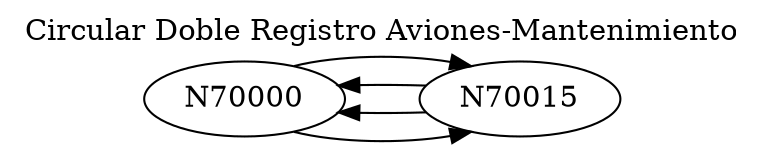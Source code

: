 digraph G { rankdir=LR; node [shape=oval];
labelloc="t";
label="Circular Doble Registro Aviones-Mantenimiento";
node0 [label="N70000"];
node1 [label="N70015"];
node0 -> node1;
node1 -> node0;
node1 -> node0;
node0 -> node1;
 }